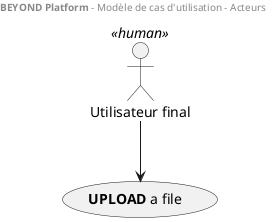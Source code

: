 @startuml
header
<b>BEYOND Platform </b>- Modèle de cas d'utilisation - Acteurs
end header

:Utilisateur final: as ACTOR5 <<human>> 


ACTOR5 -->(**UPLOAD** a file )


@enduml
